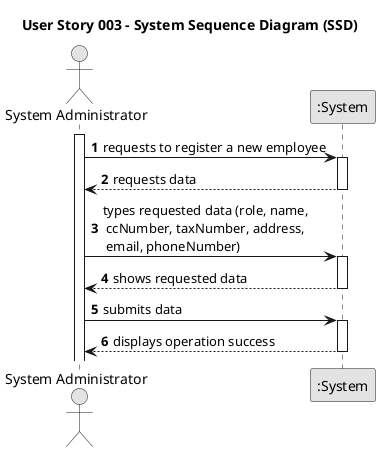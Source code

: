 @startuml
skinparam monochrome true
skinparam packageStyle rectangle
skinparam shadowing false

title User Story 003 - System Sequence Diagram (SSD)

autonumber

actor "System Administrator" as Admin
participant ":System" as System


activate Admin

    Admin -> System : requests to register a new employee
    activate System

        System --> Admin : requests data
    deactivate System

    Admin -> System : types requested data (role, name,\n ccNumber, taxNumber, address,\n email, phoneNumber)

    activate System

    System --> Admin : shows requested data

    deactivate System

    Admin -> System : submits data

    activate System

    System --> Admin : displays operation success

 deactivate System

@enduml